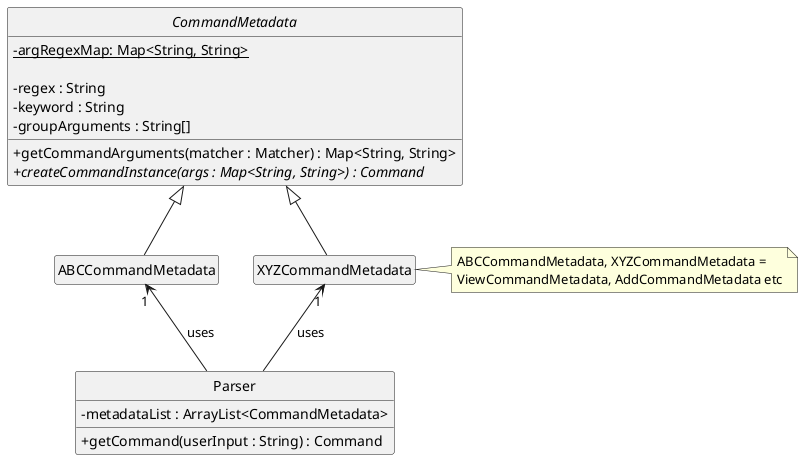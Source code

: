 @startuml

skinparam classAttributeIconSize 0
hide empty members
hide circle

class Parser {
    - metadataList : ArrayList<CommandMetadata>
    + getCommand(userInput : String) : Command
}

abstract class CommandMetadata {
    - {static} argRegexMap: Map<String, String>

    - regex : String
    - keyword : String
    - groupArguments : String[]

    + getCommandArguments(matcher : Matcher) : Map<String, String>
    + {abstract} createCommandInstance(args : Map<String, String>) : Command
}

class ABCCommandMetadata extends CommandMetadata {}
class XYZCommandMetadata extends CommandMetadata {}

note right of XYZCommandMetadata
  ABCCommandMetadata, XYZCommandMetadata =
  ViewCommandMetadata, AddCommandMetadata etc
end note

Parser -up-> "1" XYZCommandMetadata : uses
Parser -up-> "1" ABCCommandMetadata : uses

@enduml